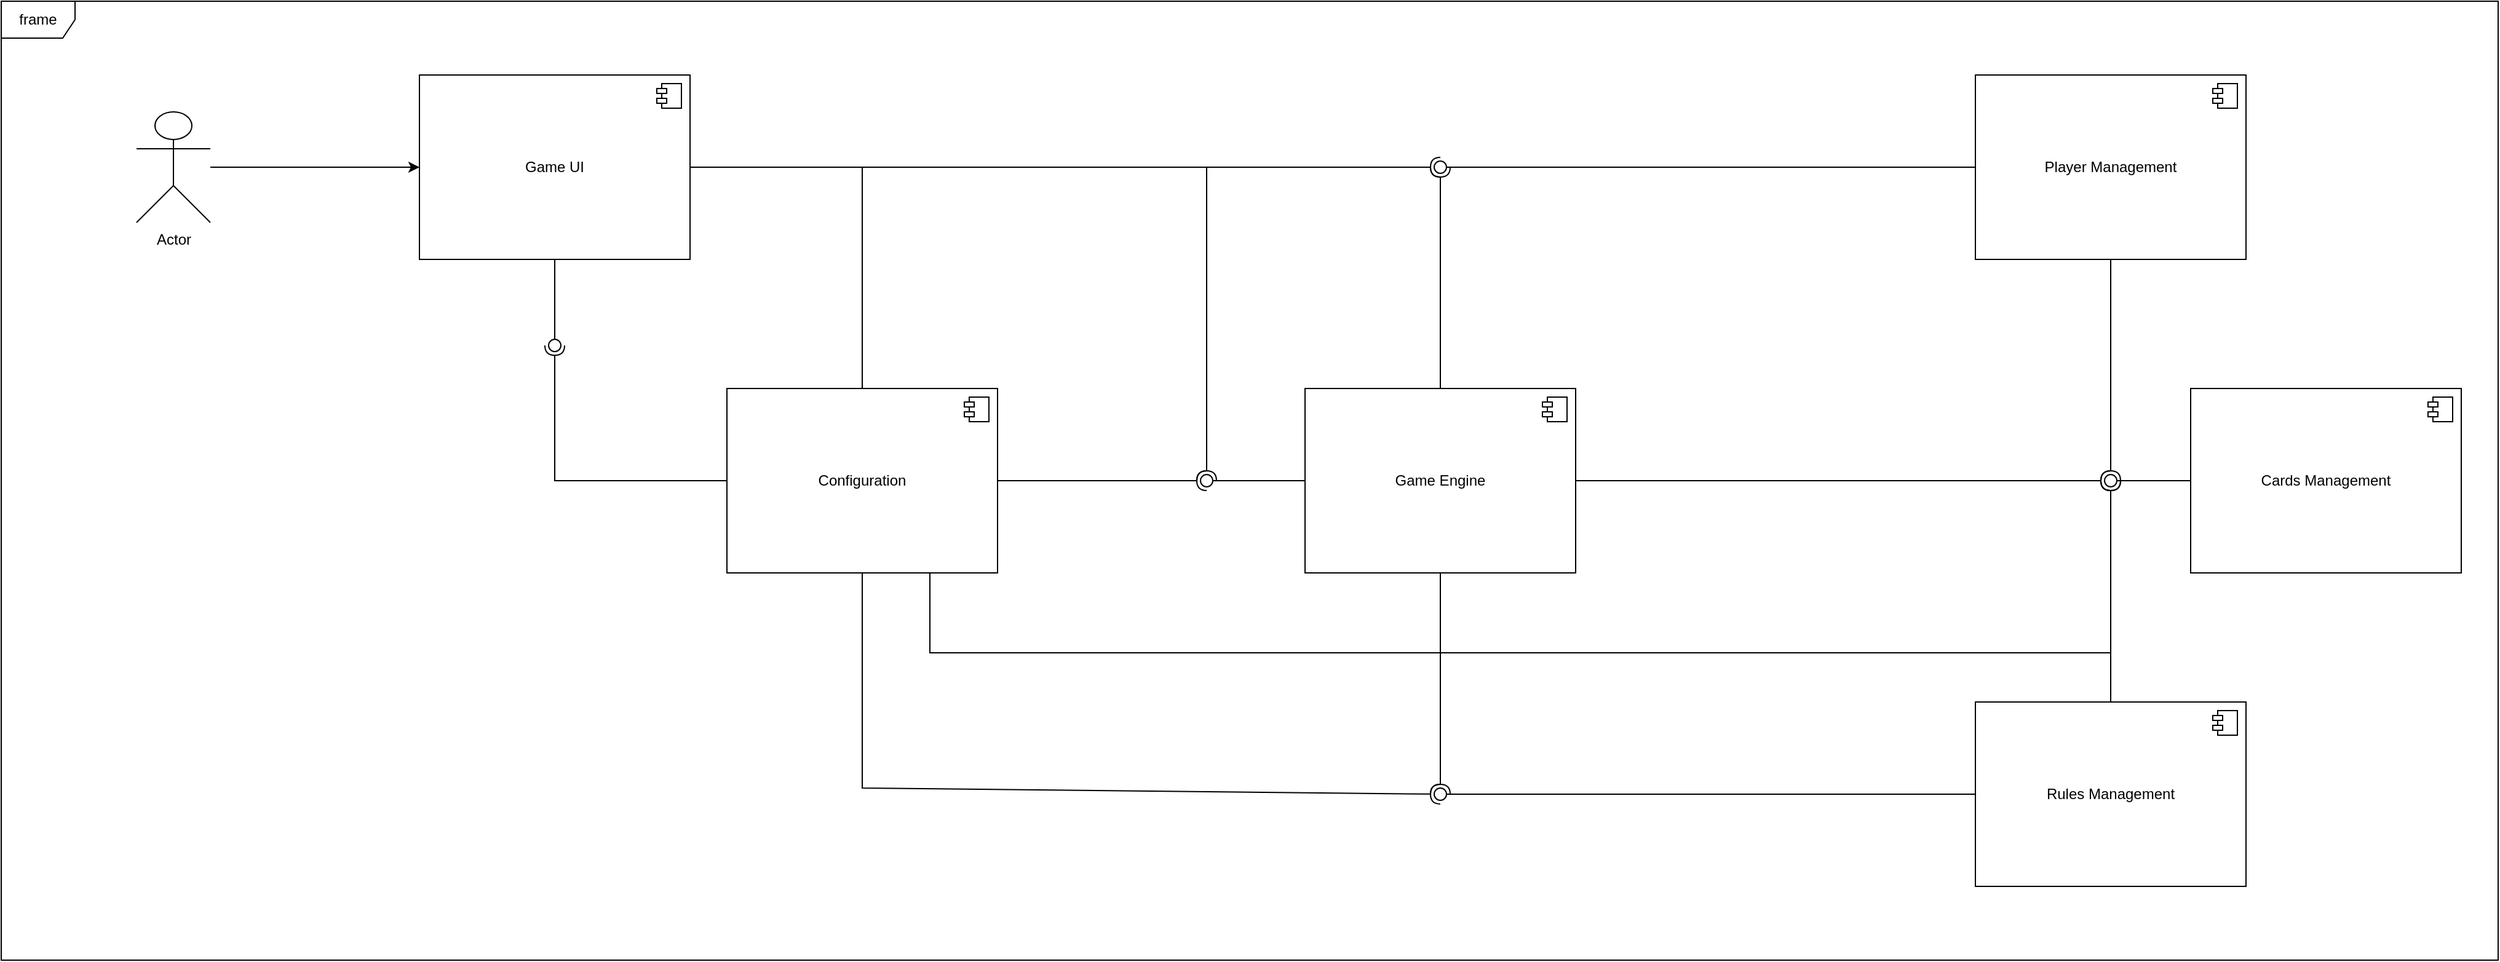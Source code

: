 <mxfile version="22.1.22" type="embed">
  <diagram name="Page-1" id="5f0bae14-7c28-e335-631c-24af17079c00">
    <mxGraphModel dx="2436" dy="1230" grid="1" gridSize="10" guides="1" tooltips="1" connect="1" arrows="1" fold="1" page="1" pageScale="1" pageWidth="1100" pageHeight="850" background="none" math="0" shadow="0">
      <root>
        <mxCell id="0" />
        <mxCell id="1" parent="0" />
        <mxCell id="WnBPmQ_wS7BLLCXlINCP-4" value="Game Engine" style="html=1;dropTarget=0;whiteSpace=wrap;" parent="1" vertex="1">
          <mxGeometry x="50" y="325" width="220" height="150" as="geometry" />
        </mxCell>
        <mxCell id="WnBPmQ_wS7BLLCXlINCP-5" value="" style="shape=module;jettyWidth=8;jettyHeight=4;" parent="WnBPmQ_wS7BLLCXlINCP-4" vertex="1">
          <mxGeometry x="1" width="20" height="20" relative="1" as="geometry">
            <mxPoint x="-27" y="7" as="offset" />
          </mxGeometry>
        </mxCell>
        <mxCell id="WnBPmQ_wS7BLLCXlINCP-6" value="frame" style="shape=umlFrame;whiteSpace=wrap;html=1;pointerEvents=0;" parent="1" vertex="1">
          <mxGeometry x="-1010" y="10" width="2030" height="780" as="geometry" />
        </mxCell>
        <mxCell id="WnBPmQ_wS7BLLCXlINCP-12" value="Player Management" style="html=1;dropTarget=0;whiteSpace=wrap;" parent="1" vertex="1">
          <mxGeometry x="595" y="70" width="220" height="150" as="geometry" />
        </mxCell>
        <mxCell id="WnBPmQ_wS7BLLCXlINCP-13" value="" style="shape=module;jettyWidth=8;jettyHeight=4;" parent="WnBPmQ_wS7BLLCXlINCP-12" vertex="1">
          <mxGeometry x="1" width="20" height="20" relative="1" as="geometry">
            <mxPoint x="-27" y="7" as="offset" />
          </mxGeometry>
        </mxCell>
        <mxCell id="WnBPmQ_wS7BLLCXlINCP-14" value="Cards Management" style="html=1;dropTarget=0;whiteSpace=wrap;" parent="1" vertex="1">
          <mxGeometry x="770" y="325" width="220" height="150" as="geometry" />
        </mxCell>
        <mxCell id="WnBPmQ_wS7BLLCXlINCP-15" value="" style="shape=module;jettyWidth=8;jettyHeight=4;" parent="WnBPmQ_wS7BLLCXlINCP-14" vertex="1">
          <mxGeometry x="1" width="20" height="20" relative="1" as="geometry">
            <mxPoint x="-27" y="7" as="offset" />
          </mxGeometry>
        </mxCell>
        <mxCell id="WnBPmQ_wS7BLLCXlINCP-16" value="Rules Management" style="html=1;dropTarget=0;whiteSpace=wrap;" parent="1" vertex="1">
          <mxGeometry x="595" y="580" width="220" height="150" as="geometry" />
        </mxCell>
        <mxCell id="WnBPmQ_wS7BLLCXlINCP-17" value="" style="shape=module;jettyWidth=8;jettyHeight=4;" parent="WnBPmQ_wS7BLLCXlINCP-16" vertex="1">
          <mxGeometry x="1" width="20" height="20" relative="1" as="geometry">
            <mxPoint x="-27" y="7" as="offset" />
          </mxGeometry>
        </mxCell>
        <mxCell id="WnBPmQ_wS7BLLCXlINCP-19" value="" style="rounded=0;orthogonalLoop=1;jettySize=auto;html=1;endArrow=halfCircle;endFill=0;endSize=6;strokeWidth=1;sketch=0;exitX=0.5;exitY=1;exitDx=0;exitDy=0;entryX=1.2;entryY=1.454;entryDx=0;entryDy=0;entryPerimeter=0;" parent="1" source="WnBPmQ_wS7BLLCXlINCP-4" target="WnBPmQ_wS7BLLCXlINCP-21" edge="1">
          <mxGeometry relative="1" as="geometry">
            <mxPoint x="210" y="330" as="sourcePoint" />
          </mxGeometry>
        </mxCell>
        <mxCell id="WnBPmQ_wS7BLLCXlINCP-29" value="" style="rounded=0;orthogonalLoop=1;jettySize=auto;html=1;endArrow=halfCircle;endFill=0;endSize=6;strokeWidth=1;sketch=0;entryX=0.178;entryY=0.575;entryDx=0;entryDy=0;entryPerimeter=0;" parent="1" source="WnBPmQ_wS7BLLCXlINCP-4" target="Yp-UVi3Z41KHeFC07f3Q-3" edge="1">
          <mxGeometry relative="1" as="geometry">
            <mxPoint x="610.0" y="399.96" as="sourcePoint" />
            <mxPoint x="710" y="400" as="targetPoint" />
          </mxGeometry>
        </mxCell>
        <mxCell id="WnBPmQ_wS7BLLCXlINCP-30" value="" style="rounded=0;orthogonalLoop=1;jettySize=auto;html=1;endArrow=oval;endFill=0;sketch=0;sourcePerimeterSpacing=0;targetPerimeterSpacing=0;endSize=10;exitX=0;exitY=0.5;exitDx=0;exitDy=0;" parent="1" source="WnBPmQ_wS7BLLCXlINCP-14" target="WnBPmQ_wS7BLLCXlINCP-31" edge="1">
          <mxGeometry relative="1" as="geometry">
            <mxPoint x="770" y="380" as="sourcePoint" />
          </mxGeometry>
        </mxCell>
        <mxCell id="WnBPmQ_wS7BLLCXlINCP-31" value="" style="ellipse;whiteSpace=wrap;html=1;align=center;aspect=fixed;fillColor=none;strokeColor=none;resizable=0;perimeter=centerPerimeter;rotatable=0;allowArrows=0;points=[];outlineConnect=1;" parent="1" vertex="1">
          <mxGeometry x="700" y="395" width="10" height="10" as="geometry" />
        </mxCell>
        <mxCell id="WnBPmQ_wS7BLLCXlINCP-33" value="" style="rounded=0;orthogonalLoop=1;jettySize=auto;html=1;endArrow=halfCircle;endFill=0;endSize=6;strokeWidth=1;sketch=0;entryX=0.576;entryY=0.053;entryDx=0;entryDy=0;entryPerimeter=0;" parent="1" source="WnBPmQ_wS7BLLCXlINCP-4" target="WnBPmQ_wS7BLLCXlINCP-35" edge="1">
          <mxGeometry relative="1" as="geometry">
            <mxPoint x="180" y="275" as="sourcePoint" />
          </mxGeometry>
        </mxCell>
        <mxCell id="WnBPmQ_wS7BLLCXlINCP-34" value="" style="rounded=0;orthogonalLoop=1;jettySize=auto;html=1;endArrow=oval;endFill=0;sketch=0;sourcePerimeterSpacing=0;targetPerimeterSpacing=0;endSize=10;entryX=0.692;entryY=0.746;entryDx=0;entryDy=0;entryPerimeter=0;" parent="1" source="WnBPmQ_wS7BLLCXlINCP-12" target="WnBPmQ_wS7BLLCXlINCP-35" edge="1">
          <mxGeometry relative="1" as="geometry">
            <mxPoint x="140" y="275" as="sourcePoint" />
          </mxGeometry>
        </mxCell>
        <mxCell id="WnBPmQ_wS7BLLCXlINCP-35" value="" style="ellipse;whiteSpace=wrap;html=1;align=center;aspect=fixed;fillColor=none;strokeColor=none;resizable=0;perimeter=centerPerimeter;rotatable=0;allowArrows=0;points=[];outlineConnect=1;" parent="1" vertex="1">
          <mxGeometry x="155" y="140" width="10" height="10" as="geometry" />
        </mxCell>
        <mxCell id="WnBPmQ_wS7BLLCXlINCP-40" value="" style="rounded=0;orthogonalLoop=1;jettySize=auto;html=1;endArrow=oval;endFill=0;sketch=0;sourcePerimeterSpacing=0;targetPerimeterSpacing=0;endSize=10;exitX=0;exitY=0.5;exitDx=0;exitDy=0;" parent="1" source="WnBPmQ_wS7BLLCXlINCP-4" edge="1">
          <mxGeometry relative="1" as="geometry">
            <mxPoint x="-80" y="375" as="sourcePoint" />
            <mxPoint x="-30" y="400" as="targetPoint" />
          </mxGeometry>
        </mxCell>
        <mxCell id="WnBPmQ_wS7BLLCXlINCP-41" value="" style="ellipse;whiteSpace=wrap;html=1;align=center;aspect=fixed;fillColor=none;strokeColor=none;resizable=0;perimeter=centerPerimeter;rotatable=0;allowArrows=0;points=[];outlineConnect=1;" parent="1" vertex="1">
          <mxGeometry x="-65" y="370" width="10" height="10" as="geometry" />
        </mxCell>
        <mxCell id="WnBPmQ_wS7BLLCXlINCP-47" value="" style="ellipse;whiteSpace=wrap;html=1;align=center;aspect=fixed;fillColor=none;strokeColor=none;resizable=0;perimeter=centerPerimeter;rotatable=0;allowArrows=0;points=[];outlineConnect=1;" parent="1" vertex="1">
          <mxGeometry x="-40" y="395" width="10" height="10" as="geometry" />
        </mxCell>
        <mxCell id="Yp-UVi3Z41KHeFC07f3Q-2" value="" style="rounded=0;orthogonalLoop=1;jettySize=auto;html=1;endArrow=halfCircle;endFill=0;endSize=6;strokeWidth=1;sketch=0;fontSize=12;exitX=0.5;exitY=0;exitDx=0;exitDy=0;edgeStyle=orthogonalEdgeStyle;entryX=0.462;entryY=0.79;entryDx=0;entryDy=0;entryPerimeter=0;" parent="1" source="WnBPmQ_wS7BLLCXlINCP-16" target="Yp-UVi3Z41KHeFC07f3Q-3" edge="1">
          <mxGeometry relative="1" as="geometry">
            <mxPoint x="705" y="435" as="sourcePoint" />
          </mxGeometry>
        </mxCell>
        <mxCell id="Yp-UVi3Z41KHeFC07f3Q-3" value="" style="ellipse;whiteSpace=wrap;html=1;align=center;aspect=fixed;fillColor=none;strokeColor=none;resizable=0;perimeter=centerPerimeter;rotatable=0;allowArrows=0;points=[];outlineConnect=1;" parent="1" vertex="1">
          <mxGeometry x="700" y="395" width="10" height="10" as="geometry" />
        </mxCell>
        <mxCell id="Yp-UVi3Z41KHeFC07f3Q-4" value="" style="rounded=0;orthogonalLoop=1;jettySize=auto;html=1;endArrow=halfCircle;endFill=0;endSize=6;strokeWidth=1;sketch=0;fontSize=12;exitX=0.5;exitY=1;exitDx=0;exitDy=0;edgeStyle=orthogonalEdgeStyle;entryX=0.462;entryY=0.188;entryDx=0;entryDy=0;entryPerimeter=0;" parent="1" source="WnBPmQ_wS7BLLCXlINCP-12" target="Yp-UVi3Z41KHeFC07f3Q-3" edge="1">
          <mxGeometry relative="1" as="geometry">
            <mxPoint x="610.0" y="140" as="sourcePoint" />
            <mxPoint x="705.5" y="385" as="targetPoint" />
          </mxGeometry>
        </mxCell>
        <mxCell id="XDHjNR3LGyAz3gn4Mz9u-2" value="" style="rounded=0;orthogonalLoop=1;jettySize=auto;html=1;endArrow=oval;endFill=0;sketch=0;sourcePerimeterSpacing=0;targetPerimeterSpacing=0;endSize=10;exitX=0;exitY=0.5;exitDx=0;exitDy=0;" parent="1" source="WnBPmQ_wS7BLLCXlINCP-16" target="WnBPmQ_wS7BLLCXlINCP-21" edge="1">
          <mxGeometry relative="1" as="geometry">
            <mxPoint x="595" y="655" as="sourcePoint" />
            <mxPoint x="170" y="655" as="targetPoint" />
          </mxGeometry>
        </mxCell>
        <mxCell id="WnBPmQ_wS7BLLCXlINCP-21" value="" style="ellipse;whiteSpace=wrap;html=1;align=center;aspect=fixed;fillColor=none;strokeColor=none;resizable=0;perimeter=centerPerimeter;rotatable=0;allowArrows=0;points=[];outlineConnect=1;" parent="1" vertex="1">
          <mxGeometry x="155" y="650" width="10" height="10" as="geometry" />
        </mxCell>
        <mxCell id="XDHjNR3LGyAz3gn4Mz9u-3" value="Game UI" style="html=1;dropTarget=0;whiteSpace=wrap;" parent="1" vertex="1">
          <mxGeometry x="-670" y="70" width="220" height="150" as="geometry" />
        </mxCell>
        <mxCell id="XDHjNR3LGyAz3gn4Mz9u-4" value="" style="shape=module;jettyWidth=8;jettyHeight=4;" parent="XDHjNR3LGyAz3gn4Mz9u-3" vertex="1">
          <mxGeometry x="1" width="20" height="20" relative="1" as="geometry">
            <mxPoint x="-27" y="7" as="offset" />
          </mxGeometry>
        </mxCell>
        <mxCell id="XDHjNR3LGyAz3gn4Mz9u-5" value="Configuration" style="html=1;dropTarget=0;whiteSpace=wrap;" parent="1" vertex="1">
          <mxGeometry x="-420" y="325" width="220" height="150" as="geometry" />
        </mxCell>
        <mxCell id="XDHjNR3LGyAz3gn4Mz9u-6" value="" style="shape=module;jettyWidth=8;jettyHeight=4;" parent="XDHjNR3LGyAz3gn4Mz9u-5" vertex="1">
          <mxGeometry x="1" width="20" height="20" relative="1" as="geometry">
            <mxPoint x="-27" y="7" as="offset" />
          </mxGeometry>
        </mxCell>
        <mxCell id="XDHjNR3LGyAz3gn4Mz9u-7" value="" style="rounded=0;orthogonalLoop=1;jettySize=auto;html=1;endArrow=halfCircle;endFill=0;endSize=6;strokeWidth=1;sketch=0;exitX=0.5;exitY=1;exitDx=0;exitDy=0;entryX=0.352;entryY=1.19;entryDx=0;entryDy=0;entryPerimeter=0;" parent="1" source="XDHjNR3LGyAz3gn4Mz9u-5" target="WnBPmQ_wS7BLLCXlINCP-21" edge="1">
          <mxGeometry relative="1" as="geometry">
            <mxPoint x="-320" y="475" as="sourcePoint" />
            <mxPoint x="-320" y="655" as="targetPoint" />
            <Array as="points">
              <mxPoint x="-310" y="650" />
            </Array>
          </mxGeometry>
        </mxCell>
        <mxCell id="XDHjNR3LGyAz3gn4Mz9u-8" value="" style="rounded=0;orthogonalLoop=1;jettySize=auto;html=1;endArrow=halfCircle;endFill=0;endSize=6;strokeWidth=1;sketch=0;exitX=0.5;exitY=0;exitDx=0;exitDy=0;entryX=0.657;entryY=0.229;entryDx=0;entryDy=0;entryPerimeter=0;" parent="1" source="XDHjNR3LGyAz3gn4Mz9u-5" target="WnBPmQ_wS7BLLCXlINCP-35" edge="1">
          <mxGeometry relative="1" as="geometry">
            <mxPoint x="-300" y="485" as="sourcePoint" />
            <mxPoint x="170" y="665" as="targetPoint" />
            <Array as="points">
              <mxPoint x="-310" y="145" />
            </Array>
          </mxGeometry>
        </mxCell>
        <mxCell id="XDHjNR3LGyAz3gn4Mz9u-10" value="" style="rounded=0;orthogonalLoop=1;jettySize=auto;html=1;endArrow=halfCircle;endFill=0;endSize=6;strokeWidth=1;sketch=0;exitX=1;exitY=0.5;exitDx=0;exitDy=0;" parent="1" source="XDHjNR3LGyAz3gn4Mz9u-5" edge="1">
          <mxGeometry relative="1" as="geometry">
            <mxPoint x="-300" y="335" as="sourcePoint" />
            <mxPoint x="-30" y="400" as="targetPoint" />
            <Array as="points" />
          </mxGeometry>
        </mxCell>
        <mxCell id="XDHjNR3LGyAz3gn4Mz9u-12" value="" style="rounded=0;orthogonalLoop=1;jettySize=auto;html=1;endArrow=halfCircle;endFill=0;endSize=6;strokeWidth=1;sketch=0;exitX=1;exitY=0.5;exitDx=0;exitDy=0;" parent="1" source="XDHjNR3LGyAz3gn4Mz9u-3" edge="1">
          <mxGeometry relative="1" as="geometry">
            <mxPoint x="-300" y="335" as="sourcePoint" />
            <mxPoint x="-30" y="400" as="targetPoint" />
            <Array as="points">
              <mxPoint x="-30" y="145" />
            </Array>
          </mxGeometry>
        </mxCell>
        <mxCell id="XDHjNR3LGyAz3gn4Mz9u-13" value="" style="rounded=0;orthogonalLoop=1;jettySize=auto;html=1;endArrow=oval;endFill=0;sketch=0;sourcePerimeterSpacing=0;targetPerimeterSpacing=0;endSize=10;exitX=0.5;exitY=1;exitDx=0;exitDy=0;" parent="1" source="XDHjNR3LGyAz3gn4Mz9u-3" edge="1">
          <mxGeometry relative="1" as="geometry">
            <mxPoint x="-160" y="74.63" as="sourcePoint" />
            <mxPoint x="-560" y="290" as="targetPoint" />
            <Array as="points" />
          </mxGeometry>
        </mxCell>
        <mxCell id="XDHjNR3LGyAz3gn4Mz9u-15" value="" style="rounded=0;orthogonalLoop=1;jettySize=auto;html=1;endArrow=halfCircle;endFill=0;endSize=6;strokeWidth=1;sketch=0;exitX=0;exitY=0.5;exitDx=0;exitDy=0;" parent="1" source="XDHjNR3LGyAz3gn4Mz9u-5" edge="1">
          <mxGeometry relative="1" as="geometry">
            <mxPoint x="-430" y="510" as="sourcePoint" />
            <mxPoint x="-560" y="290" as="targetPoint" />
            <Array as="points">
              <mxPoint x="-560" y="400" />
            </Array>
          </mxGeometry>
        </mxCell>
        <mxCell id="3" style="edgeStyle=orthogonalEdgeStyle;rounded=0;orthogonalLoop=1;jettySize=auto;html=1;" edge="1" parent="1" source="2" target="XDHjNR3LGyAz3gn4Mz9u-3">
          <mxGeometry relative="1" as="geometry" />
        </mxCell>
        <mxCell id="2" value="Actor" style="shape=umlActor;verticalLabelPosition=bottom;verticalAlign=top;html=1;outlineConnect=0;" vertex="1" parent="1">
          <mxGeometry x="-900" y="100" width="60" height="90" as="geometry" />
        </mxCell>
        <mxCell id="5" value="" style="rounded=0;orthogonalLoop=1;jettySize=auto;html=1;endArrow=halfCircle;endFill=0;endSize=6;strokeWidth=1;sketch=0;exitX=0.75;exitY=1;exitDx=0;exitDy=0;entryX=0.88;entryY=1.34;entryDx=0;entryDy=0;entryPerimeter=0;" edge="1" parent="1" source="XDHjNR3LGyAz3gn4Mz9u-5" target="Yp-UVi3Z41KHeFC07f3Q-3">
          <mxGeometry relative="1" as="geometry">
            <mxPoint x="-200" y="450" as="sourcePoint" />
            <mxPoint x="-30" y="450" as="targetPoint" />
            <Array as="points">
              <mxPoint x="-255" y="540" />
              <mxPoint x="705" y="540" />
            </Array>
          </mxGeometry>
        </mxCell>
      </root>
    </mxGraphModel>
  </diagram>
</mxfile>
